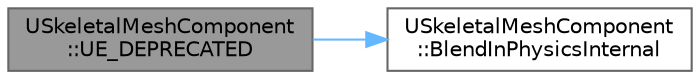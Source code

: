 digraph "USkeletalMeshComponent::UE_DEPRECATED"
{
 // INTERACTIVE_SVG=YES
 // LATEX_PDF_SIZE
  bgcolor="transparent";
  edge [fontname=Helvetica,fontsize=10,labelfontname=Helvetica,labelfontsize=10];
  node [fontname=Helvetica,fontsize=10,shape=box,height=0.2,width=0.4];
  rankdir="LR";
  Node1 [id="Node000001",label="USkeletalMeshComponent\l::UE_DEPRECATED",height=0.2,width=0.4,color="gray40", fillcolor="grey60", style="filled", fontcolor="black",tooltip="Take the results of the physics and blend them with the animation state (based on the PhysicsWeight p..."];
  Node1 -> Node2 [id="edge1_Node000001_Node000002",color="steelblue1",style="solid",tooltip=" "];
  Node2 [id="Node000002",label="USkeletalMeshComponent\l::BlendInPhysicsInternal",height=0.2,width=0.4,color="grey40", fillcolor="white", style="filled",URL="$d2/d04/classUSkeletalMeshComponent.html#a35fe6e573d4dbc77a3464a43cfa75627",tooltip=" "];
}
